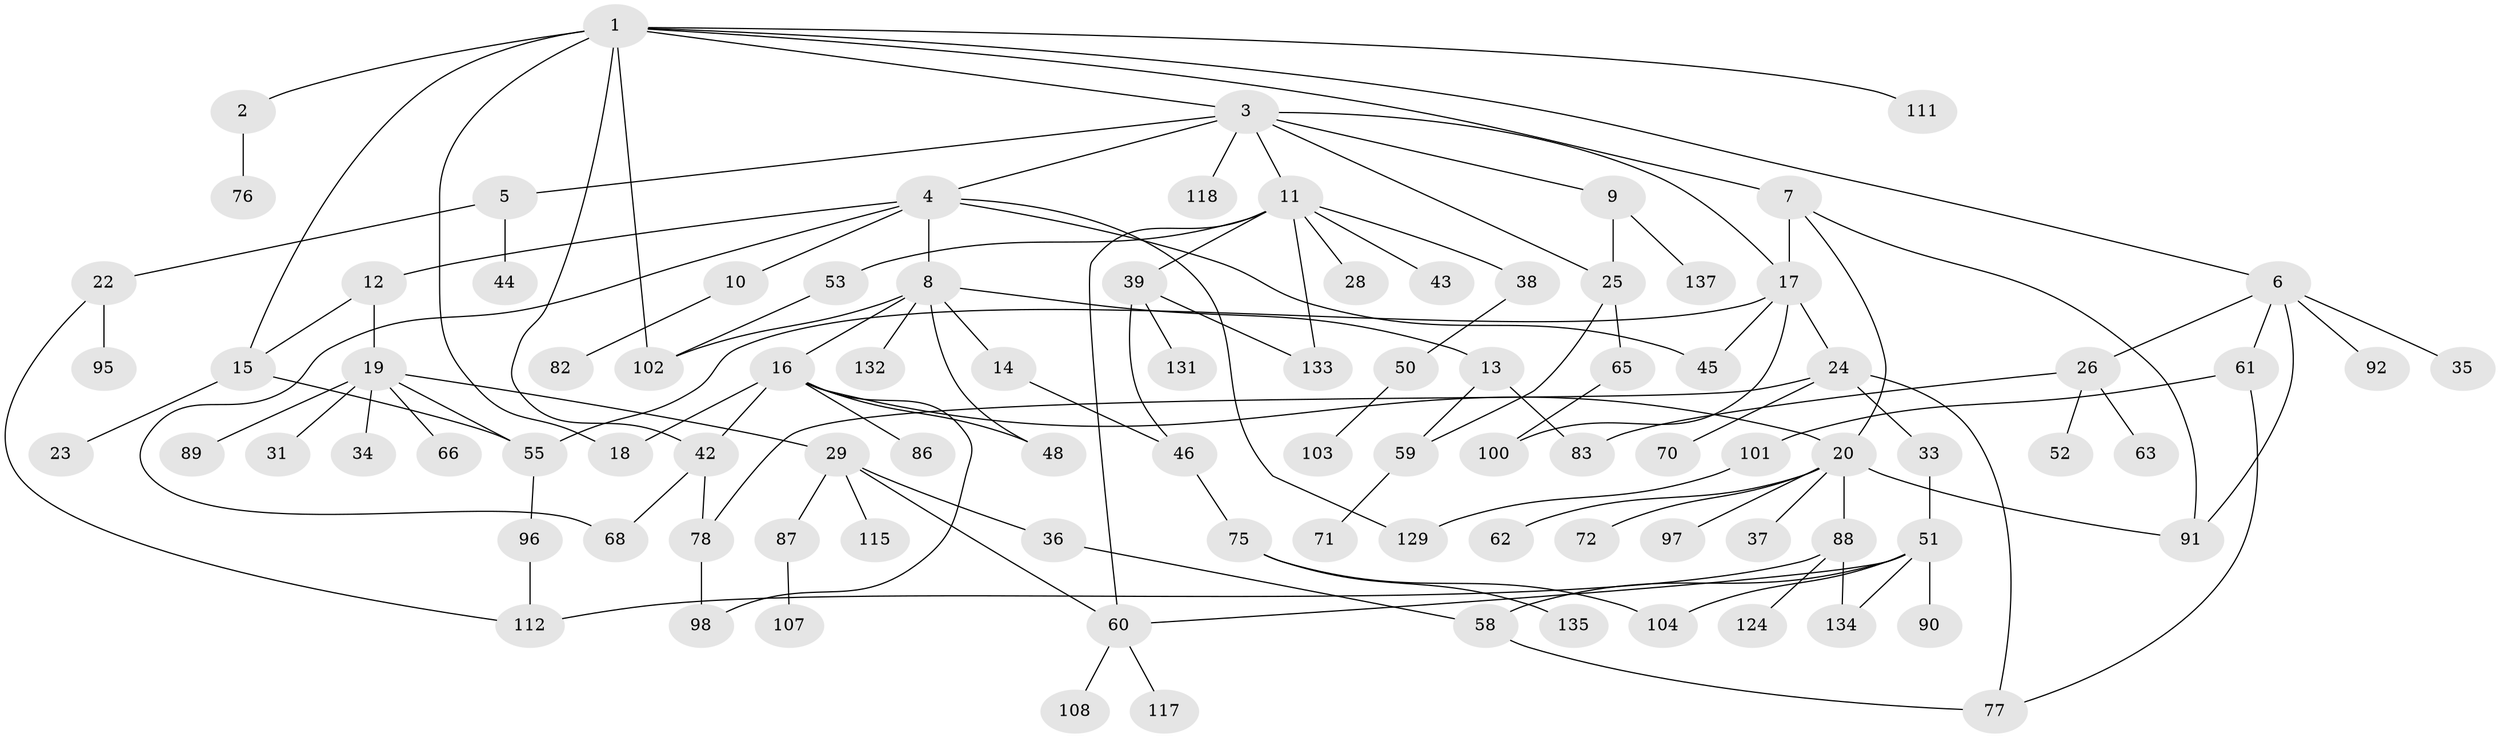 // original degree distribution, {7: 0.02158273381294964, 2: 0.26618705035971224, 9: 0.007194244604316547, 4: 0.1079136690647482, 5: 0.04316546762589928, 3: 0.2014388489208633, 6: 0.02158273381294964, 1: 0.33093525179856115}
// Generated by graph-tools (version 1.1) at 2025/10/02/27/25 16:10:55]
// undirected, 95 vertices, 126 edges
graph export_dot {
graph [start="1"]
  node [color=gray90,style=filled];
  1 [super="+94"];
  2;
  3 [super="+41"];
  4 [super="+57"];
  5 [super="+67"];
  6 [super="+30"];
  7;
  8 [super="+80"];
  9;
  10 [super="+21"];
  11 [super="+27"];
  12;
  13 [super="+69"];
  14 [super="+99"];
  15 [super="+73"];
  16 [super="+54"];
  17 [super="+79"];
  18 [super="+32"];
  19 [super="+49"];
  20 [super="+81"];
  22 [super="+84"];
  23;
  24 [super="+47"];
  25;
  26;
  28;
  29 [super="+40"];
  31 [super="+138"];
  33;
  34 [super="+125"];
  35;
  36;
  37;
  38;
  39 [super="+85"];
  42;
  43;
  44;
  45 [super="+120"];
  46 [super="+56"];
  48 [super="+127"];
  50 [super="+64"];
  51 [super="+74"];
  52;
  53 [super="+113"];
  55 [super="+128"];
  58 [super="+126"];
  59 [super="+123"];
  60 [super="+119"];
  61 [super="+116"];
  62;
  63;
  65;
  66;
  68 [super="+105"];
  70;
  71;
  72;
  75 [super="+121"];
  76 [super="+93"];
  77;
  78 [super="+122"];
  82;
  83;
  86 [super="+130"];
  87;
  88 [super="+106"];
  89;
  90;
  91 [super="+110"];
  92;
  95;
  96;
  97 [super="+109"];
  98;
  100 [super="+114"];
  101;
  102;
  103;
  104;
  107;
  108;
  111;
  112 [super="+139"];
  115;
  117;
  118;
  124;
  129;
  131;
  132;
  133;
  134 [super="+136"];
  135;
  137;
  1 -- 2;
  1 -- 3;
  1 -- 6;
  1 -- 7;
  1 -- 42;
  1 -- 15;
  1 -- 18;
  1 -- 102;
  1 -- 111;
  2 -- 76;
  3 -- 4;
  3 -- 5;
  3 -- 9;
  3 -- 11;
  3 -- 17;
  3 -- 118;
  3 -- 25;
  4 -- 8;
  4 -- 10;
  4 -- 12;
  4 -- 45;
  4 -- 129;
  4 -- 68;
  5 -- 22;
  5 -- 44;
  6 -- 26;
  6 -- 92;
  6 -- 35;
  6 -- 61;
  6 -- 91;
  7 -- 20;
  7 -- 91;
  7 -- 17;
  8 -- 13;
  8 -- 14;
  8 -- 16;
  8 -- 48;
  8 -- 102;
  8 -- 132;
  9 -- 25;
  9 -- 137;
  10 -- 82;
  11 -- 28;
  11 -- 53;
  11 -- 133;
  11 -- 39;
  11 -- 38;
  11 -- 43;
  11 -- 60;
  12 -- 15;
  12 -- 19;
  13 -- 59;
  13 -- 83;
  14 -- 46;
  15 -- 23;
  15 -- 55;
  16 -- 18;
  16 -- 86;
  16 -- 20;
  16 -- 42;
  16 -- 98;
  16 -- 48;
  17 -- 24;
  17 -- 100;
  17 -- 55;
  17 -- 45;
  19 -- 29;
  19 -- 31;
  19 -- 34;
  19 -- 66;
  19 -- 89;
  19 -- 55;
  20 -- 37;
  20 -- 62;
  20 -- 72;
  20 -- 88;
  20 -- 97;
  20 -- 91;
  22 -- 95;
  22 -- 112;
  24 -- 33;
  24 -- 70;
  24 -- 77;
  24 -- 78;
  25 -- 65;
  25 -- 59;
  26 -- 52;
  26 -- 63;
  26 -- 83;
  29 -- 36;
  29 -- 60;
  29 -- 87;
  29 -- 115;
  33 -- 51;
  36 -- 58;
  38 -- 50;
  39 -- 131;
  39 -- 133;
  39 -- 46;
  42 -- 68;
  42 -- 78;
  46 -- 75;
  50 -- 103;
  51 -- 58 [weight=2];
  51 -- 104;
  51 -- 90;
  51 -- 134;
  51 -- 60;
  53 -- 102;
  55 -- 96;
  58 -- 77;
  59 -- 71;
  60 -- 108;
  60 -- 117;
  61 -- 101;
  61 -- 77;
  65 -- 100;
  75 -- 104;
  75 -- 135;
  78 -- 98;
  87 -- 107;
  88 -- 124;
  88 -- 112;
  88 -- 134;
  96 -- 112;
  101 -- 129;
}
